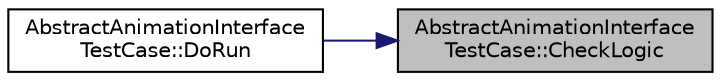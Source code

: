 digraph "AbstractAnimationInterfaceTestCase::CheckLogic"
{
 // LATEX_PDF_SIZE
  edge [fontname="Helvetica",fontsize="10",labelfontname="Helvetica",labelfontsize="10"];
  node [fontname="Helvetica",fontsize="10",shape=record];
  rankdir="RL";
  Node1 [label="AbstractAnimationInterface\lTestCase::CheckLogic",height=0.2,width=0.4,color="black", fillcolor="grey75", style="filled", fontcolor="black",tooltip="Check logic function."];
  Node1 -> Node2 [dir="back",color="midnightblue",fontsize="10",style="solid",fontname="Helvetica"];
  Node2 [label="AbstractAnimationInterface\lTestCase::DoRun",height=0.2,width=0.4,color="black", fillcolor="white", style="filled",URL="$class_abstract_animation_interface_test_case.html#a02ca1adeab1908d17b9db4134530d516",tooltip="Run unit tests for this class."];
}
